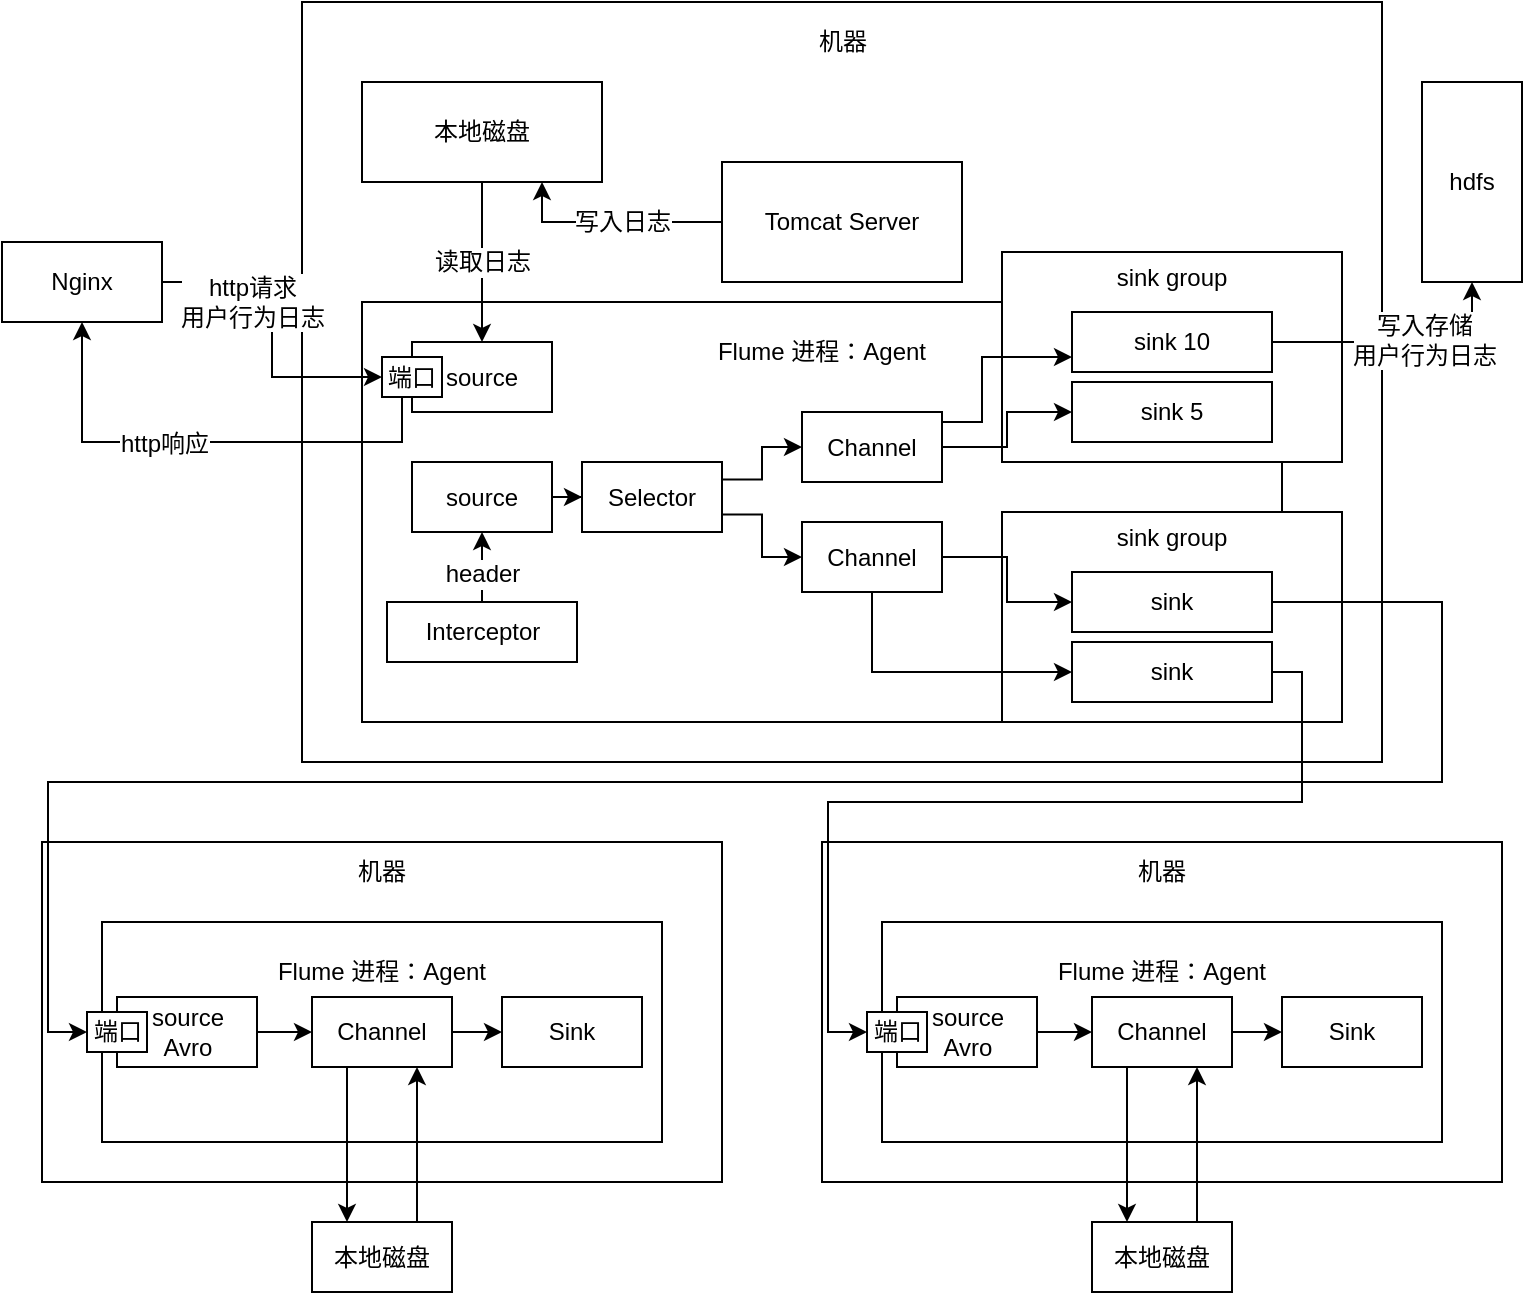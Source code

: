 <mxfile version="12.7.9" type="github">
  <diagram id="M7gBzPvNkSfiM21ggyCj" name="第 1 页">
    <mxGraphModel dx="1185" dy="594" grid="1" gridSize="10" guides="1" tooltips="1" connect="1" arrows="1" fold="1" page="1" pageScale="1" pageWidth="827" pageHeight="1169" math="0" shadow="0">
      <root>
        <mxCell id="0" />
        <mxCell id="1" parent="0" />
        <mxCell id="9aQ4GL0z26vqEylwEJ86-1" value="" style="rounded=0;whiteSpace=wrap;html=1;" vertex="1" parent="1">
          <mxGeometry x="180" y="80" width="540" height="380" as="geometry" />
        </mxCell>
        <mxCell id="9aQ4GL0z26vqEylwEJ86-2" value="机器" style="text;html=1;align=center;verticalAlign=middle;resizable=0;points=[];autosize=1;" vertex="1" parent="1">
          <mxGeometry x="430" y="90" width="40" height="20" as="geometry" />
        </mxCell>
        <mxCell id="9aQ4GL0z26vqEylwEJ86-7" style="edgeStyle=orthogonalEdgeStyle;rounded=0;orthogonalLoop=1;jettySize=auto;html=1;entryX=0.75;entryY=1;entryDx=0;entryDy=0;" edge="1" parent="1" source="9aQ4GL0z26vqEylwEJ86-5" target="9aQ4GL0z26vqEylwEJ86-6">
          <mxGeometry relative="1" as="geometry" />
        </mxCell>
        <mxCell id="9aQ4GL0z26vqEylwEJ86-8" value="写入日志" style="text;html=1;align=center;verticalAlign=middle;resizable=0;points=[];labelBackgroundColor=#ffffff;" vertex="1" connectable="0" parent="9aQ4GL0z26vqEylwEJ86-7">
          <mxGeometry x="0.182" y="1" relative="1" as="geometry">
            <mxPoint x="15" y="-1" as="offset" />
          </mxGeometry>
        </mxCell>
        <mxCell id="9aQ4GL0z26vqEylwEJ86-5" value="Tomcat Server" style="rounded=0;whiteSpace=wrap;html=1;" vertex="1" parent="1">
          <mxGeometry x="390" y="160" width="120" height="60" as="geometry" />
        </mxCell>
        <mxCell id="9aQ4GL0z26vqEylwEJ86-6" value="本地磁盘" style="rounded=0;whiteSpace=wrap;html=1;" vertex="1" parent="1">
          <mxGeometry x="210" y="120" width="120" height="50" as="geometry" />
        </mxCell>
        <mxCell id="9aQ4GL0z26vqEylwEJ86-9" value="" style="rounded=0;whiteSpace=wrap;html=1;" vertex="1" parent="1">
          <mxGeometry x="210" y="230" width="460" height="210" as="geometry" />
        </mxCell>
        <mxCell id="9aQ4GL0z26vqEylwEJ86-10" value="Flume 进程：Agent" style="text;html=1;strokeColor=none;fillColor=none;align=center;verticalAlign=middle;whiteSpace=wrap;rounded=0;" vertex="1" parent="1">
          <mxGeometry x="375" y="240" width="130" height="30" as="geometry" />
        </mxCell>
        <mxCell id="9aQ4GL0z26vqEylwEJ86-11" value="source" style="rounded=0;whiteSpace=wrap;html=1;" vertex="1" parent="1">
          <mxGeometry x="235" y="250" width="70" height="35" as="geometry" />
        </mxCell>
        <mxCell id="9aQ4GL0z26vqEylwEJ86-25" style="edgeStyle=orthogonalEdgeStyle;rounded=0;orthogonalLoop=1;jettySize=auto;html=1;entryX=0;entryY=0.5;entryDx=0;entryDy=0;" edge="1" parent="1" source="9aQ4GL0z26vqEylwEJ86-12" target="9aQ4GL0z26vqEylwEJ86-24">
          <mxGeometry relative="1" as="geometry" />
        </mxCell>
        <mxCell id="9aQ4GL0z26vqEylwEJ86-12" value="source" style="rounded=0;whiteSpace=wrap;html=1;" vertex="1" parent="1">
          <mxGeometry x="235" y="310" width="70" height="35" as="geometry" />
        </mxCell>
        <mxCell id="9aQ4GL0z26vqEylwEJ86-13" style="edgeStyle=orthogonalEdgeStyle;rounded=0;orthogonalLoop=1;jettySize=auto;html=1;entryX=0.5;entryY=0;entryDx=0;entryDy=0;" edge="1" parent="1" source="9aQ4GL0z26vqEylwEJ86-6" target="9aQ4GL0z26vqEylwEJ86-11">
          <mxGeometry relative="1" as="geometry">
            <Array as="points">
              <mxPoint x="270" y="220" />
              <mxPoint x="270" y="220" />
            </Array>
          </mxGeometry>
        </mxCell>
        <mxCell id="9aQ4GL0z26vqEylwEJ86-14" value="读取日志" style="text;html=1;align=center;verticalAlign=middle;resizable=0;points=[];labelBackgroundColor=#ffffff;" vertex="1" connectable="0" parent="9aQ4GL0z26vqEylwEJ86-13">
          <mxGeometry x="0.25" y="3" relative="1" as="geometry">
            <mxPoint x="-3" y="-10" as="offset" />
          </mxGeometry>
        </mxCell>
        <mxCell id="9aQ4GL0z26vqEylwEJ86-16" style="edgeStyle=orthogonalEdgeStyle;rounded=0;orthogonalLoop=1;jettySize=auto;html=1;entryX=0;entryY=0.5;entryDx=0;entryDy=0;" edge="1" parent="1" source="9aQ4GL0z26vqEylwEJ86-15" target="9aQ4GL0z26vqEylwEJ86-18">
          <mxGeometry relative="1" as="geometry">
            <mxPoint x="130" y="310" as="targetPoint" />
          </mxGeometry>
        </mxCell>
        <mxCell id="9aQ4GL0z26vqEylwEJ86-17" value="http请求&lt;br&gt;用户行为日志" style="text;html=1;align=center;verticalAlign=middle;resizable=0;points=[];labelBackgroundColor=#ffffff;" vertex="1" connectable="0" parent="9aQ4GL0z26vqEylwEJ86-16">
          <mxGeometry x="-0.432" y="3" relative="1" as="geometry">
            <mxPoint y="13" as="offset" />
          </mxGeometry>
        </mxCell>
        <mxCell id="9aQ4GL0z26vqEylwEJ86-15" value="Nginx" style="rounded=0;whiteSpace=wrap;html=1;" vertex="1" parent="1">
          <mxGeometry x="30" y="200" width="80" height="40" as="geometry" />
        </mxCell>
        <mxCell id="9aQ4GL0z26vqEylwEJ86-19" style="edgeStyle=orthogonalEdgeStyle;rounded=0;orthogonalLoop=1;jettySize=auto;html=1;entryX=0.5;entryY=1;entryDx=0;entryDy=0;" edge="1" parent="1" source="9aQ4GL0z26vqEylwEJ86-18" target="9aQ4GL0z26vqEylwEJ86-15">
          <mxGeometry relative="1" as="geometry">
            <Array as="points">
              <mxPoint x="230" y="300" />
              <mxPoint x="70" y="300" />
            </Array>
          </mxGeometry>
        </mxCell>
        <mxCell id="9aQ4GL0z26vqEylwEJ86-20" value="http响应" style="text;html=1;align=center;verticalAlign=middle;resizable=0;points=[];labelBackgroundColor=#ffffff;" vertex="1" connectable="0" parent="9aQ4GL0z26vqEylwEJ86-19">
          <mxGeometry x="0.171" y="1" relative="1" as="geometry">
            <mxPoint as="offset" />
          </mxGeometry>
        </mxCell>
        <mxCell id="9aQ4GL0z26vqEylwEJ86-18" value="端口" style="rounded=0;whiteSpace=wrap;html=1;" vertex="1" parent="1">
          <mxGeometry x="220" y="257.5" width="30" height="20" as="geometry" />
        </mxCell>
        <mxCell id="9aQ4GL0z26vqEylwEJ86-22" style="edgeStyle=orthogonalEdgeStyle;rounded=0;orthogonalLoop=1;jettySize=auto;html=1;entryX=0.5;entryY=1;entryDx=0;entryDy=0;" edge="1" parent="1" source="9aQ4GL0z26vqEylwEJ86-21" target="9aQ4GL0z26vqEylwEJ86-12">
          <mxGeometry relative="1" as="geometry" />
        </mxCell>
        <mxCell id="9aQ4GL0z26vqEylwEJ86-23" value="header" style="text;html=1;align=center;verticalAlign=middle;resizable=0;points=[];labelBackgroundColor=#ffffff;" vertex="1" connectable="0" parent="9aQ4GL0z26vqEylwEJ86-22">
          <mxGeometry x="0.111" y="1" relative="1" as="geometry">
            <mxPoint x="1" y="1" as="offset" />
          </mxGeometry>
        </mxCell>
        <mxCell id="9aQ4GL0z26vqEylwEJ86-21" value="Interceptor" style="rounded=0;whiteSpace=wrap;html=1;" vertex="1" parent="1">
          <mxGeometry x="222.5" y="380" width="95" height="30" as="geometry" />
        </mxCell>
        <mxCell id="9aQ4GL0z26vqEylwEJ86-28" style="edgeStyle=orthogonalEdgeStyle;rounded=0;orthogonalLoop=1;jettySize=auto;html=1;exitX=1;exitY=0.25;exitDx=0;exitDy=0;" edge="1" parent="1" source="9aQ4GL0z26vqEylwEJ86-24" target="9aQ4GL0z26vqEylwEJ86-26">
          <mxGeometry relative="1" as="geometry" />
        </mxCell>
        <mxCell id="9aQ4GL0z26vqEylwEJ86-29" style="edgeStyle=orthogonalEdgeStyle;rounded=0;orthogonalLoop=1;jettySize=auto;html=1;exitX=1;exitY=0.75;exitDx=0;exitDy=0;entryX=0;entryY=0.5;entryDx=0;entryDy=0;" edge="1" parent="1" source="9aQ4GL0z26vqEylwEJ86-24" target="9aQ4GL0z26vqEylwEJ86-27">
          <mxGeometry relative="1" as="geometry" />
        </mxCell>
        <mxCell id="9aQ4GL0z26vqEylwEJ86-24" value="Selector" style="rounded=0;whiteSpace=wrap;html=1;" vertex="1" parent="1">
          <mxGeometry x="320" y="310" width="70" height="35" as="geometry" />
        </mxCell>
        <mxCell id="9aQ4GL0z26vqEylwEJ86-26" value="Channel" style="rounded=0;whiteSpace=wrap;html=1;" vertex="1" parent="1">
          <mxGeometry x="430" y="285" width="70" height="35" as="geometry" />
        </mxCell>
        <mxCell id="9aQ4GL0z26vqEylwEJ86-27" value="Channel" style="rounded=0;whiteSpace=wrap;html=1;" vertex="1" parent="1">
          <mxGeometry x="430" y="340" width="70" height="35" as="geometry" />
        </mxCell>
        <mxCell id="9aQ4GL0z26vqEylwEJ86-30" value="" style="rounded=0;whiteSpace=wrap;html=1;" vertex="1" parent="1">
          <mxGeometry x="530" y="335" width="170" height="105" as="geometry" />
        </mxCell>
        <mxCell id="9aQ4GL0z26vqEylwEJ86-31" value="sink group" style="text;html=1;strokeColor=none;fillColor=none;align=center;verticalAlign=middle;whiteSpace=wrap;rounded=0;" vertex="1" parent="1">
          <mxGeometry x="575" y="340" width="80" height="15" as="geometry" />
        </mxCell>
        <mxCell id="9aQ4GL0z26vqEylwEJ86-33" value="sink" style="rounded=0;whiteSpace=wrap;html=1;" vertex="1" parent="1">
          <mxGeometry x="565" y="365" width="100" height="30" as="geometry" />
        </mxCell>
        <mxCell id="9aQ4GL0z26vqEylwEJ86-34" value="sink" style="rounded=0;whiteSpace=wrap;html=1;" vertex="1" parent="1">
          <mxGeometry x="565" y="400" width="100" height="30" as="geometry" />
        </mxCell>
        <mxCell id="9aQ4GL0z26vqEylwEJ86-35" value="" style="rounded=0;whiteSpace=wrap;html=1;" vertex="1" parent="1">
          <mxGeometry x="530" y="205" width="170" height="105" as="geometry" />
        </mxCell>
        <mxCell id="9aQ4GL0z26vqEylwEJ86-36" value="sink group" style="text;html=1;strokeColor=none;fillColor=none;align=center;verticalAlign=middle;whiteSpace=wrap;rounded=0;" vertex="1" parent="1">
          <mxGeometry x="575" y="210" width="80" height="15" as="geometry" />
        </mxCell>
        <mxCell id="9aQ4GL0z26vqEylwEJ86-46" style="edgeStyle=orthogonalEdgeStyle;rounded=0;orthogonalLoop=1;jettySize=auto;html=1;entryX=0.5;entryY=1;entryDx=0;entryDy=0;" edge="1" parent="1" source="9aQ4GL0z26vqEylwEJ86-37" target="9aQ4GL0z26vqEylwEJ86-45">
          <mxGeometry relative="1" as="geometry" />
        </mxCell>
        <mxCell id="9aQ4GL0z26vqEylwEJ86-47" value="写入存储&lt;br&gt;用户行为日志" style="text;html=1;align=center;verticalAlign=middle;resizable=0;points=[];labelBackgroundColor=#ffffff;" vertex="1" connectable="0" parent="9aQ4GL0z26vqEylwEJ86-46">
          <mxGeometry x="0.167" y="1" relative="1" as="geometry">
            <mxPoint as="offset" />
          </mxGeometry>
        </mxCell>
        <mxCell id="9aQ4GL0z26vqEylwEJ86-37" value="sink 10" style="rounded=0;whiteSpace=wrap;html=1;" vertex="1" parent="1">
          <mxGeometry x="565" y="235" width="100" height="30" as="geometry" />
        </mxCell>
        <mxCell id="9aQ4GL0z26vqEylwEJ86-38" value="sink 5" style="rounded=0;whiteSpace=wrap;html=1;" vertex="1" parent="1">
          <mxGeometry x="565" y="270" width="100" height="30" as="geometry" />
        </mxCell>
        <mxCell id="9aQ4GL0z26vqEylwEJ86-42" style="edgeStyle=orthogonalEdgeStyle;rounded=0;orthogonalLoop=1;jettySize=auto;html=1;exitX=1;exitY=0.25;exitDx=0;exitDy=0;entryX=0;entryY=0.75;entryDx=0;entryDy=0;" edge="1" parent="1" source="9aQ4GL0z26vqEylwEJ86-26" target="9aQ4GL0z26vqEylwEJ86-37">
          <mxGeometry relative="1" as="geometry">
            <Array as="points">
              <mxPoint x="500" y="290" />
              <mxPoint x="520" y="290" />
              <mxPoint x="520" y="258" />
            </Array>
          </mxGeometry>
        </mxCell>
        <mxCell id="9aQ4GL0z26vqEylwEJ86-41" style="edgeStyle=orthogonalEdgeStyle;rounded=0;orthogonalLoop=1;jettySize=auto;html=1;exitX=1;exitY=0.5;exitDx=0;exitDy=0;entryX=0;entryY=0.5;entryDx=0;entryDy=0;" edge="1" parent="1" source="9aQ4GL0z26vqEylwEJ86-26" target="9aQ4GL0z26vqEylwEJ86-38">
          <mxGeometry relative="1" as="geometry" />
        </mxCell>
        <mxCell id="9aQ4GL0z26vqEylwEJ86-44" style="edgeStyle=orthogonalEdgeStyle;rounded=0;orthogonalLoop=1;jettySize=auto;html=1;exitX=0.5;exitY=1;exitDx=0;exitDy=0;entryX=0;entryY=0.5;entryDx=0;entryDy=0;" edge="1" parent="1" source="9aQ4GL0z26vqEylwEJ86-27" target="9aQ4GL0z26vqEylwEJ86-34">
          <mxGeometry relative="1" as="geometry" />
        </mxCell>
        <mxCell id="9aQ4GL0z26vqEylwEJ86-43" style="edgeStyle=orthogonalEdgeStyle;rounded=0;orthogonalLoop=1;jettySize=auto;html=1;exitX=1;exitY=0.5;exitDx=0;exitDy=0;entryX=0;entryY=0.5;entryDx=0;entryDy=0;" edge="1" parent="1" source="9aQ4GL0z26vqEylwEJ86-27" target="9aQ4GL0z26vqEylwEJ86-33">
          <mxGeometry relative="1" as="geometry" />
        </mxCell>
        <mxCell id="9aQ4GL0z26vqEylwEJ86-45" value="hdfs" style="rounded=0;whiteSpace=wrap;html=1;" vertex="1" parent="1">
          <mxGeometry x="740" y="120" width="50" height="100" as="geometry" />
        </mxCell>
        <mxCell id="9aQ4GL0z26vqEylwEJ86-48" value="" style="rounded=0;whiteSpace=wrap;html=1;" vertex="1" parent="1">
          <mxGeometry x="50" y="500" width="340" height="170" as="geometry" />
        </mxCell>
        <mxCell id="9aQ4GL0z26vqEylwEJ86-49" value="机器" style="text;html=1;strokeColor=none;fillColor=none;align=center;verticalAlign=middle;whiteSpace=wrap;rounded=0;" vertex="1" parent="1">
          <mxGeometry x="200" y="505" width="40" height="20" as="geometry" />
        </mxCell>
        <mxCell id="9aQ4GL0z26vqEylwEJ86-50" value="" style="rounded=0;whiteSpace=wrap;html=1;" vertex="1" parent="1">
          <mxGeometry x="80" y="540" width="280" height="110" as="geometry" />
        </mxCell>
        <mxCell id="9aQ4GL0z26vqEylwEJ86-51" value="Flume 进程：Agent" style="text;html=1;strokeColor=none;fillColor=none;align=center;verticalAlign=middle;whiteSpace=wrap;rounded=0;" vertex="1" parent="1">
          <mxGeometry x="155" y="550" width="130" height="30" as="geometry" />
        </mxCell>
        <mxCell id="9aQ4GL0z26vqEylwEJ86-55" style="edgeStyle=orthogonalEdgeStyle;rounded=0;orthogonalLoop=1;jettySize=auto;html=1;exitX=1;exitY=0.5;exitDx=0;exitDy=0;entryX=0;entryY=0.5;entryDx=0;entryDy=0;" edge="1" parent="1" source="9aQ4GL0z26vqEylwEJ86-52" target="9aQ4GL0z26vqEylwEJ86-54">
          <mxGeometry relative="1" as="geometry" />
        </mxCell>
        <mxCell id="9aQ4GL0z26vqEylwEJ86-52" value="source&lt;br&gt;Avro" style="rounded=0;whiteSpace=wrap;html=1;" vertex="1" parent="1">
          <mxGeometry x="87.5" y="577.5" width="70" height="35" as="geometry" />
        </mxCell>
        <mxCell id="9aQ4GL0z26vqEylwEJ86-53" value="端口" style="rounded=0;whiteSpace=wrap;html=1;" vertex="1" parent="1">
          <mxGeometry x="72.5" y="585" width="30" height="20" as="geometry" />
        </mxCell>
        <mxCell id="9aQ4GL0z26vqEylwEJ86-57" style="edgeStyle=orthogonalEdgeStyle;rounded=0;orthogonalLoop=1;jettySize=auto;html=1;entryX=0;entryY=0.5;entryDx=0;entryDy=0;" edge="1" parent="1" source="9aQ4GL0z26vqEylwEJ86-54" target="9aQ4GL0z26vqEylwEJ86-56">
          <mxGeometry relative="1" as="geometry" />
        </mxCell>
        <mxCell id="9aQ4GL0z26vqEylwEJ86-61" style="edgeStyle=orthogonalEdgeStyle;rounded=0;orthogonalLoop=1;jettySize=auto;html=1;exitX=0.25;exitY=1;exitDx=0;exitDy=0;entryX=0.25;entryY=0;entryDx=0;entryDy=0;" edge="1" parent="1" source="9aQ4GL0z26vqEylwEJ86-54" target="9aQ4GL0z26vqEylwEJ86-60">
          <mxGeometry relative="1" as="geometry" />
        </mxCell>
        <mxCell id="9aQ4GL0z26vqEylwEJ86-54" value="Channel" style="rounded=0;whiteSpace=wrap;html=1;" vertex="1" parent="1">
          <mxGeometry x="185" y="577.5" width="70" height="35" as="geometry" />
        </mxCell>
        <mxCell id="9aQ4GL0z26vqEylwEJ86-56" value="Sink" style="rounded=0;whiteSpace=wrap;html=1;" vertex="1" parent="1">
          <mxGeometry x="280" y="577.5" width="70" height="35" as="geometry" />
        </mxCell>
        <mxCell id="9aQ4GL0z26vqEylwEJ86-62" style="edgeStyle=orthogonalEdgeStyle;rounded=0;orthogonalLoop=1;jettySize=auto;html=1;exitX=0.75;exitY=0;exitDx=0;exitDy=0;entryX=0.75;entryY=1;entryDx=0;entryDy=0;" edge="1" parent="1" source="9aQ4GL0z26vqEylwEJ86-60" target="9aQ4GL0z26vqEylwEJ86-54">
          <mxGeometry relative="1" as="geometry" />
        </mxCell>
        <mxCell id="9aQ4GL0z26vqEylwEJ86-60" value="本地磁盘" style="rounded=0;whiteSpace=wrap;html=1;" vertex="1" parent="1">
          <mxGeometry x="185" y="690" width="70" height="35" as="geometry" />
        </mxCell>
        <mxCell id="9aQ4GL0z26vqEylwEJ86-64" value="" style="rounded=0;whiteSpace=wrap;html=1;" vertex="1" parent="1">
          <mxGeometry x="440" y="500" width="340" height="170" as="geometry" />
        </mxCell>
        <mxCell id="9aQ4GL0z26vqEylwEJ86-65" value="机器" style="text;html=1;strokeColor=none;fillColor=none;align=center;verticalAlign=middle;whiteSpace=wrap;rounded=0;" vertex="1" parent="1">
          <mxGeometry x="590" y="505" width="40" height="20" as="geometry" />
        </mxCell>
        <mxCell id="9aQ4GL0z26vqEylwEJ86-66" value="" style="rounded=0;whiteSpace=wrap;html=1;" vertex="1" parent="1">
          <mxGeometry x="470" y="540" width="280" height="110" as="geometry" />
        </mxCell>
        <mxCell id="9aQ4GL0z26vqEylwEJ86-67" value="Flume 进程：Agent" style="text;html=1;strokeColor=none;fillColor=none;align=center;verticalAlign=middle;whiteSpace=wrap;rounded=0;" vertex="1" parent="1">
          <mxGeometry x="545" y="550" width="130" height="30" as="geometry" />
        </mxCell>
        <mxCell id="9aQ4GL0z26vqEylwEJ86-68" style="edgeStyle=orthogonalEdgeStyle;rounded=0;orthogonalLoop=1;jettySize=auto;html=1;exitX=1;exitY=0.5;exitDx=0;exitDy=0;entryX=0;entryY=0.5;entryDx=0;entryDy=0;" edge="1" parent="1" source="9aQ4GL0z26vqEylwEJ86-69" target="9aQ4GL0z26vqEylwEJ86-73">
          <mxGeometry relative="1" as="geometry" />
        </mxCell>
        <mxCell id="9aQ4GL0z26vqEylwEJ86-69" value="source&lt;br&gt;Avro" style="rounded=0;whiteSpace=wrap;html=1;" vertex="1" parent="1">
          <mxGeometry x="477.5" y="577.5" width="70" height="35" as="geometry" />
        </mxCell>
        <mxCell id="9aQ4GL0z26vqEylwEJ86-70" value="端口" style="rounded=0;whiteSpace=wrap;html=1;" vertex="1" parent="1">
          <mxGeometry x="462.5" y="585" width="30" height="20" as="geometry" />
        </mxCell>
        <mxCell id="9aQ4GL0z26vqEylwEJ86-71" style="edgeStyle=orthogonalEdgeStyle;rounded=0;orthogonalLoop=1;jettySize=auto;html=1;entryX=0;entryY=0.5;entryDx=0;entryDy=0;" edge="1" parent="1" source="9aQ4GL0z26vqEylwEJ86-73" target="9aQ4GL0z26vqEylwEJ86-74">
          <mxGeometry relative="1" as="geometry" />
        </mxCell>
        <mxCell id="9aQ4GL0z26vqEylwEJ86-72" style="edgeStyle=orthogonalEdgeStyle;rounded=0;orthogonalLoop=1;jettySize=auto;html=1;exitX=0.25;exitY=1;exitDx=0;exitDy=0;entryX=0.25;entryY=0;entryDx=0;entryDy=0;" edge="1" parent="1" source="9aQ4GL0z26vqEylwEJ86-73" target="9aQ4GL0z26vqEylwEJ86-76">
          <mxGeometry relative="1" as="geometry" />
        </mxCell>
        <mxCell id="9aQ4GL0z26vqEylwEJ86-73" value="Channel" style="rounded=0;whiteSpace=wrap;html=1;" vertex="1" parent="1">
          <mxGeometry x="575" y="577.5" width="70" height="35" as="geometry" />
        </mxCell>
        <mxCell id="9aQ4GL0z26vqEylwEJ86-74" value="Sink" style="rounded=0;whiteSpace=wrap;html=1;" vertex="1" parent="1">
          <mxGeometry x="670" y="577.5" width="70" height="35" as="geometry" />
        </mxCell>
        <mxCell id="9aQ4GL0z26vqEylwEJ86-75" style="edgeStyle=orthogonalEdgeStyle;rounded=0;orthogonalLoop=1;jettySize=auto;html=1;exitX=0.75;exitY=0;exitDx=0;exitDy=0;entryX=0.75;entryY=1;entryDx=0;entryDy=0;" edge="1" parent="1" source="9aQ4GL0z26vqEylwEJ86-76" target="9aQ4GL0z26vqEylwEJ86-73">
          <mxGeometry relative="1" as="geometry" />
        </mxCell>
        <mxCell id="9aQ4GL0z26vqEylwEJ86-76" value="本地磁盘" style="rounded=0;whiteSpace=wrap;html=1;" vertex="1" parent="1">
          <mxGeometry x="575" y="690" width="70" height="35" as="geometry" />
        </mxCell>
        <mxCell id="9aQ4GL0z26vqEylwEJ86-78" style="edgeStyle=orthogonalEdgeStyle;rounded=0;orthogonalLoop=1;jettySize=auto;html=1;entryX=0;entryY=0.5;entryDx=0;entryDy=0;" edge="1" parent="1" source="9aQ4GL0z26vqEylwEJ86-34" target="9aQ4GL0z26vqEylwEJ86-70">
          <mxGeometry relative="1" as="geometry">
            <Array as="points">
              <mxPoint x="680" y="415" />
              <mxPoint x="680" y="480" />
              <mxPoint x="443" y="480" />
              <mxPoint x="443" y="595" />
            </Array>
          </mxGeometry>
        </mxCell>
        <mxCell id="9aQ4GL0z26vqEylwEJ86-77" style="edgeStyle=orthogonalEdgeStyle;rounded=0;orthogonalLoop=1;jettySize=auto;html=1;entryX=0;entryY=0.5;entryDx=0;entryDy=0;" edge="1" parent="1" source="9aQ4GL0z26vqEylwEJ86-33" target="9aQ4GL0z26vqEylwEJ86-53">
          <mxGeometry relative="1" as="geometry">
            <Array as="points">
              <mxPoint x="750" y="380" />
              <mxPoint x="750" y="470" />
              <mxPoint x="53" y="470" />
              <mxPoint x="53" y="595" />
            </Array>
          </mxGeometry>
        </mxCell>
      </root>
    </mxGraphModel>
  </diagram>
</mxfile>
